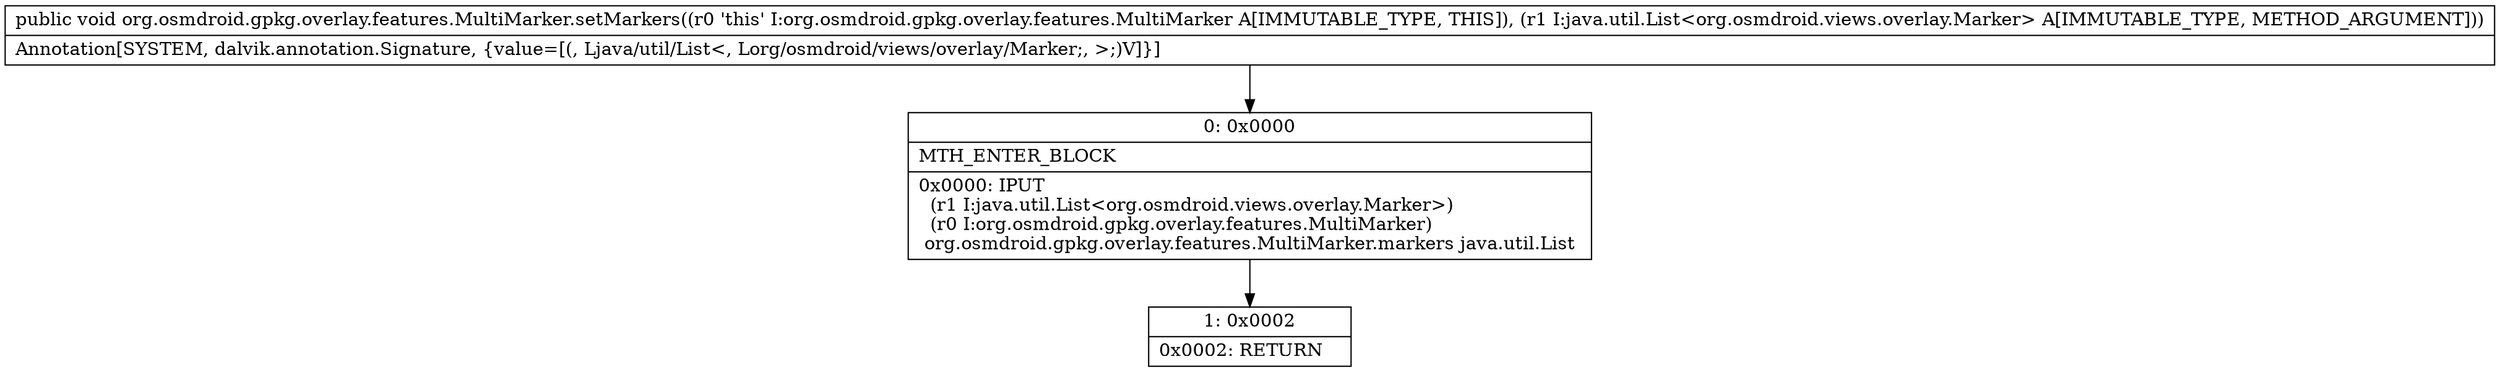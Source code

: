digraph "CFG fororg.osmdroid.gpkg.overlay.features.MultiMarker.setMarkers(Ljava\/util\/List;)V" {
Node_0 [shape=record,label="{0\:\ 0x0000|MTH_ENTER_BLOCK\l|0x0000: IPUT  \l  (r1 I:java.util.List\<org.osmdroid.views.overlay.Marker\>)\l  (r0 I:org.osmdroid.gpkg.overlay.features.MultiMarker)\l org.osmdroid.gpkg.overlay.features.MultiMarker.markers java.util.List \l}"];
Node_1 [shape=record,label="{1\:\ 0x0002|0x0002: RETURN   \l}"];
MethodNode[shape=record,label="{public void org.osmdroid.gpkg.overlay.features.MultiMarker.setMarkers((r0 'this' I:org.osmdroid.gpkg.overlay.features.MultiMarker A[IMMUTABLE_TYPE, THIS]), (r1 I:java.util.List\<org.osmdroid.views.overlay.Marker\> A[IMMUTABLE_TYPE, METHOD_ARGUMENT]))  | Annotation[SYSTEM, dalvik.annotation.Signature, \{value=[(, Ljava\/util\/List\<, Lorg\/osmdroid\/views\/overlay\/Marker;, \>;)V]\}]\l}"];
MethodNode -> Node_0;
Node_0 -> Node_1;
}

